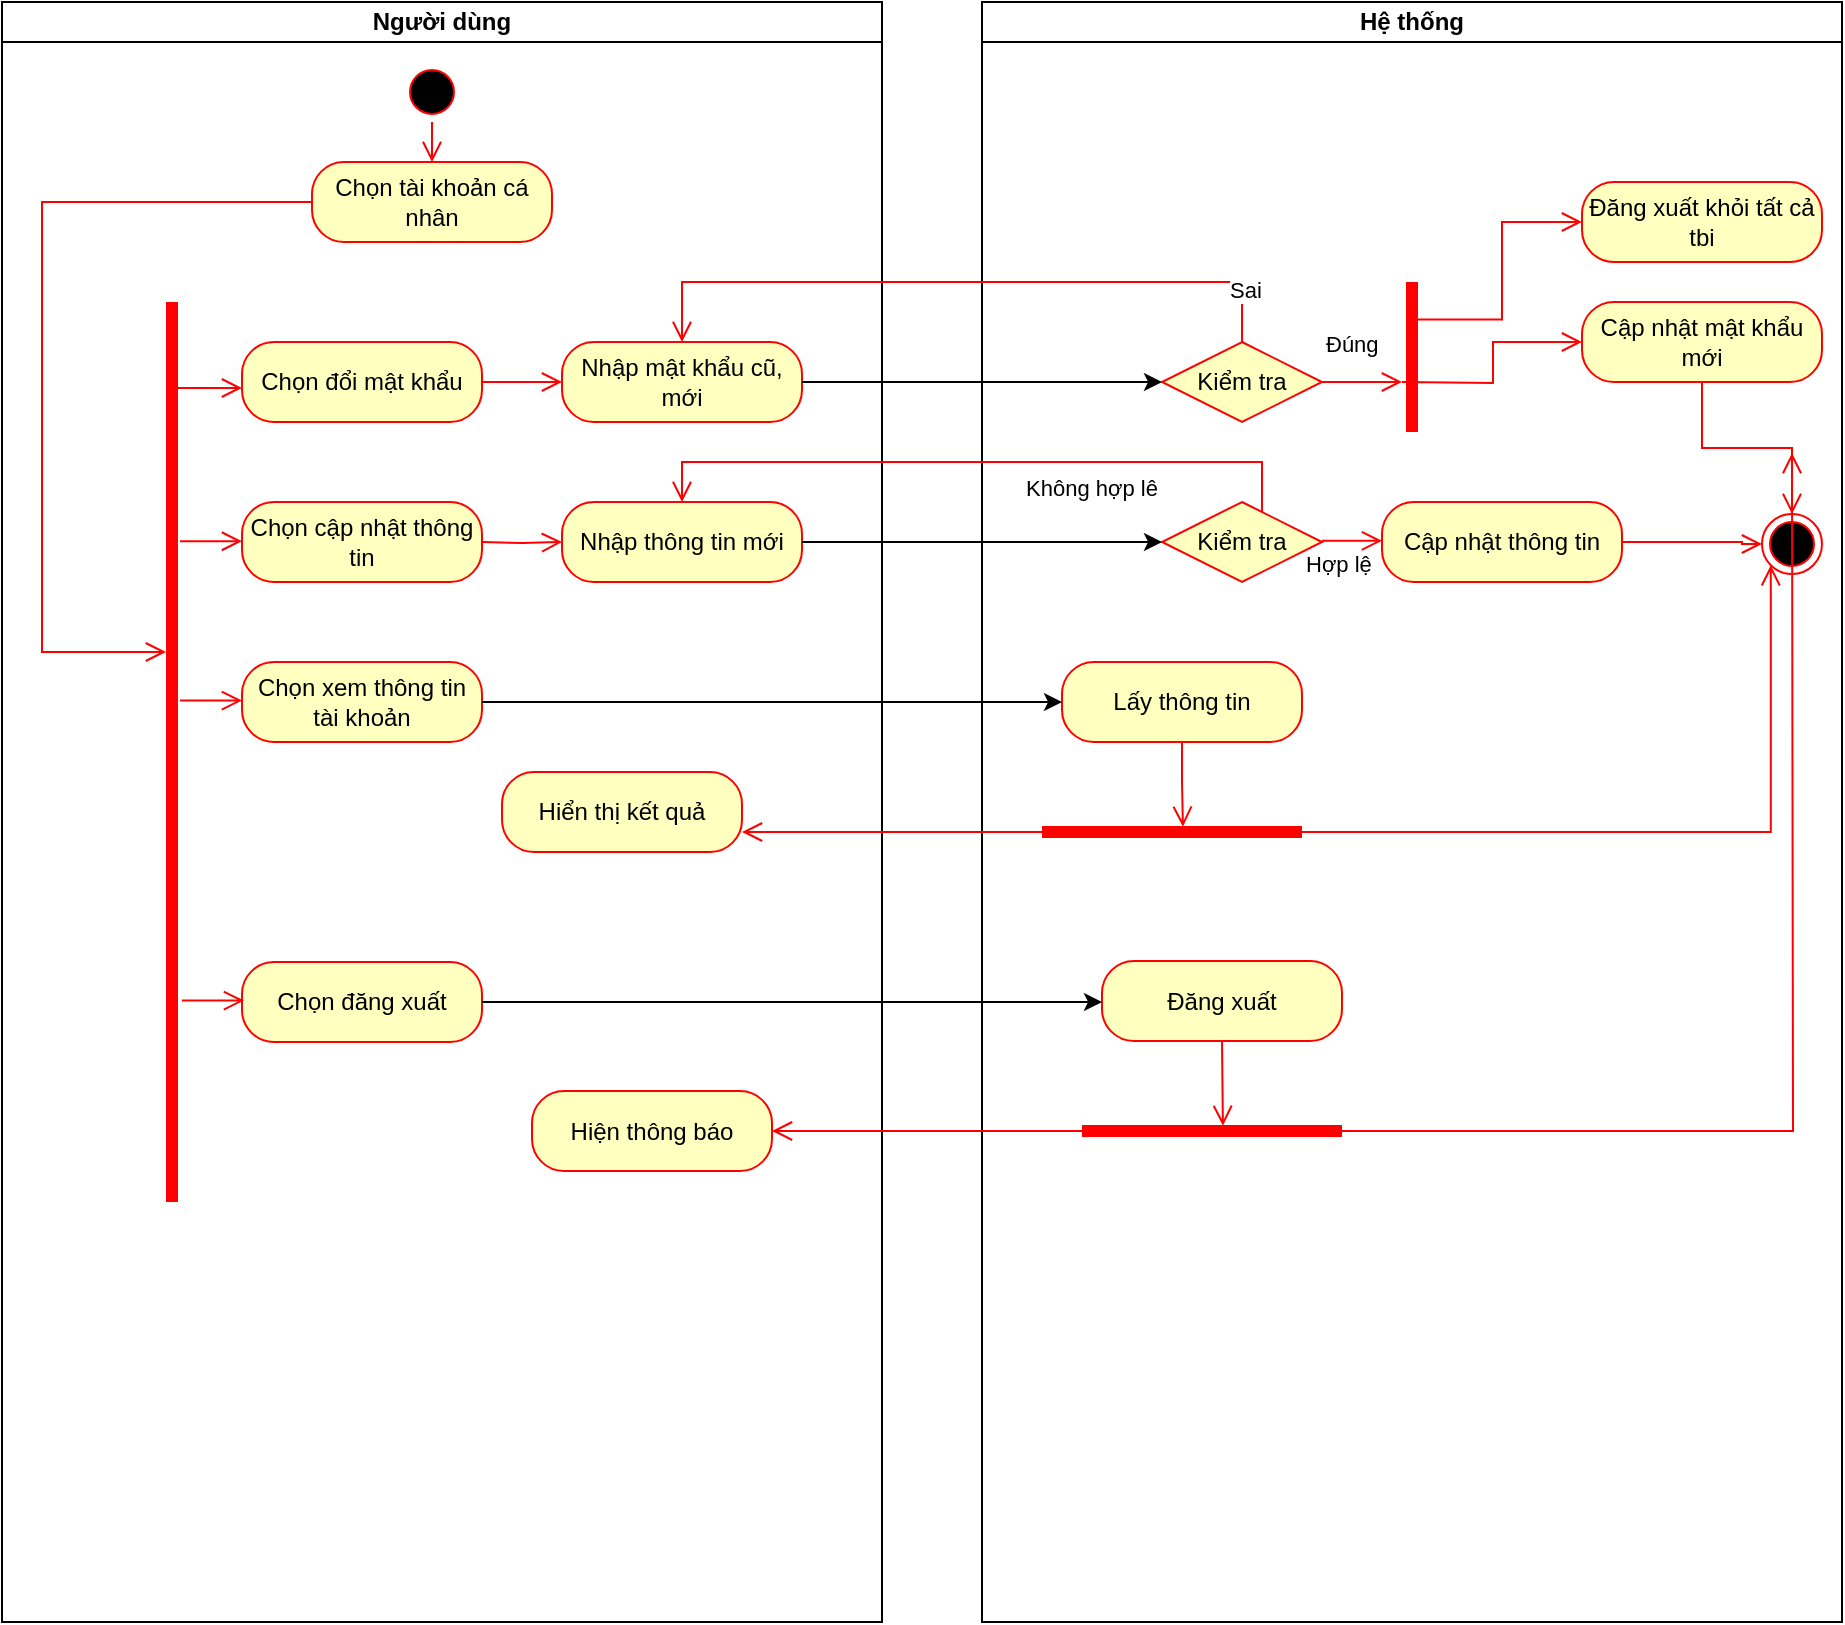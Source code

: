 <mxfile version="22.0.8" type="device">
  <diagram name="Page-1" id="erWuBqNP85IAuI-ek-J9">
    <mxGraphModel dx="1342" dy="715" grid="1" gridSize="10" guides="1" tooltips="1" connect="1" arrows="1" fold="1" page="1" pageScale="1" pageWidth="850" pageHeight="1100" math="0" shadow="0">
      <root>
        <mxCell id="0" />
        <mxCell id="1" parent="0" />
        <mxCell id="RpEWpVF97W4M8T8Iqsdj-1" value="Người dùng" style="swimlane;startSize=20;whiteSpace=wrap;html=1;" vertex="1" parent="1">
          <mxGeometry x="40" y="30" width="440" height="810" as="geometry">
            <mxRectangle x="120" y="80" width="110" height="30" as="alternateBounds" />
          </mxGeometry>
        </mxCell>
        <mxCell id="RpEWpVF97W4M8T8Iqsdj-2" value="" style="ellipse;html=1;shape=startState;fillColor=#000000;strokeColor=#ff0000;" vertex="1" parent="RpEWpVF97W4M8T8Iqsdj-1">
          <mxGeometry x="200" y="30" width="30" height="30" as="geometry" />
        </mxCell>
        <mxCell id="RpEWpVF97W4M8T8Iqsdj-3" value="" style="edgeStyle=orthogonalEdgeStyle;html=1;verticalAlign=bottom;endArrow=open;endSize=8;strokeColor=#ff0000;rounded=0;" edge="1" parent="RpEWpVF97W4M8T8Iqsdj-1" source="RpEWpVF97W4M8T8Iqsdj-2">
          <mxGeometry relative="1" as="geometry">
            <mxPoint x="215" y="80" as="targetPoint" />
          </mxGeometry>
        </mxCell>
        <mxCell id="RpEWpVF97W4M8T8Iqsdj-4" value="Chọn tài khoản cá nhân" style="rounded=1;whiteSpace=wrap;html=1;arcSize=40;fontColor=#000000;fillColor=#ffffc0;strokeColor=#ff0000;" vertex="1" parent="RpEWpVF97W4M8T8Iqsdj-1">
          <mxGeometry x="155" y="80" width="120" height="40" as="geometry" />
        </mxCell>
        <mxCell id="RpEWpVF97W4M8T8Iqsdj-5" value="" style="shape=line;html=1;strokeWidth=6;strokeColor=#ff0000;direction=south;" vertex="1" parent="RpEWpVF97W4M8T8Iqsdj-1">
          <mxGeometry x="80" y="150" width="10" height="450" as="geometry" />
        </mxCell>
        <mxCell id="RpEWpVF97W4M8T8Iqsdj-6" value="" style="edgeStyle=orthogonalEdgeStyle;html=1;verticalAlign=bottom;endArrow=open;endSize=8;strokeColor=#ff0000;rounded=0;exitX=0;exitY=0.5;exitDx=0;exitDy=0;" edge="1" parent="RpEWpVF97W4M8T8Iqsdj-1" source="RpEWpVF97W4M8T8Iqsdj-4">
          <mxGeometry relative="1" as="geometry">
            <mxPoint x="82" y="325" as="targetPoint" />
            <mxPoint x="540" y="190" as="sourcePoint" />
            <Array as="points">
              <mxPoint x="20" y="100" />
              <mxPoint x="20" y="325" />
            </Array>
          </mxGeometry>
        </mxCell>
        <mxCell id="RpEWpVF97W4M8T8Iqsdj-7" value="Chọn đổi mật khẩu" style="rounded=1;whiteSpace=wrap;html=1;arcSize=40;fontColor=#000000;fillColor=#ffffc0;strokeColor=#ff0000;" vertex="1" parent="RpEWpVF97W4M8T8Iqsdj-1">
          <mxGeometry x="120" y="170" width="120" height="40" as="geometry" />
        </mxCell>
        <mxCell id="RpEWpVF97W4M8T8Iqsdj-8" value="Chọn đăng xuất" style="rounded=1;whiteSpace=wrap;html=1;arcSize=40;fontColor=#000000;fillColor=#ffffc0;strokeColor=#ff0000;" vertex="1" parent="RpEWpVF97W4M8T8Iqsdj-1">
          <mxGeometry x="120" y="480" width="120" height="40" as="geometry" />
        </mxCell>
        <mxCell id="RpEWpVF97W4M8T8Iqsdj-9" value="" style="edgeStyle=orthogonalEdgeStyle;html=1;verticalAlign=bottom;endArrow=open;endSize=8;strokeColor=#ff0000;rounded=0;" edge="1" parent="RpEWpVF97W4M8T8Iqsdj-1">
          <mxGeometry relative="1" as="geometry">
            <mxPoint x="120" y="193" as="targetPoint" />
            <mxPoint x="85" y="193" as="sourcePoint" />
            <Array as="points">
              <mxPoint x="89" y="193" />
              <mxPoint x="105" y="193" />
              <mxPoint x="120" y="194" />
            </Array>
          </mxGeometry>
        </mxCell>
        <mxCell id="RpEWpVF97W4M8T8Iqsdj-10" value="Nhập mật khẩu cũ, mới" style="rounded=1;whiteSpace=wrap;html=1;arcSize=40;fontColor=#000000;fillColor=#ffffc0;strokeColor=#ff0000;" vertex="1" parent="RpEWpVF97W4M8T8Iqsdj-1">
          <mxGeometry x="280" y="170" width="120" height="40" as="geometry" />
        </mxCell>
        <mxCell id="RpEWpVF97W4M8T8Iqsdj-11" value="" style="edgeStyle=orthogonalEdgeStyle;html=1;verticalAlign=bottom;endArrow=open;endSize=8;strokeColor=#ff0000;rounded=0;exitX=1;exitY=0.5;exitDx=0;exitDy=0;entryX=0;entryY=0.5;entryDx=0;entryDy=0;" edge="1" parent="RpEWpVF97W4M8T8Iqsdj-1" source="RpEWpVF97W4M8T8Iqsdj-7" target="RpEWpVF97W4M8T8Iqsdj-10">
          <mxGeometry relative="1" as="geometry">
            <mxPoint x="130" y="203" as="targetPoint" />
            <mxPoint x="99" y="203" as="sourcePoint" />
          </mxGeometry>
        </mxCell>
        <mxCell id="RpEWpVF97W4M8T8Iqsdj-12" value="" style="edgeStyle=orthogonalEdgeStyle;html=1;verticalAlign=bottom;endArrow=open;endSize=8;strokeColor=#ff0000;rounded=0;exitX=1;exitY=0.5;exitDx=0;exitDy=0;entryX=0;entryY=0.5;entryDx=0;entryDy=0;" edge="1" parent="RpEWpVF97W4M8T8Iqsdj-1" target="RpEWpVF97W4M8T8Iqsdj-13">
          <mxGeometry relative="1" as="geometry">
            <mxPoint x="130" y="283" as="targetPoint" />
            <mxPoint x="240" y="270" as="sourcePoint" />
          </mxGeometry>
        </mxCell>
        <mxCell id="RpEWpVF97W4M8T8Iqsdj-13" value="Nhập thông tin mới" style="rounded=1;whiteSpace=wrap;html=1;arcSize=40;fontColor=#000000;fillColor=#ffffc0;strokeColor=#ff0000;" vertex="1" parent="RpEWpVF97W4M8T8Iqsdj-1">
          <mxGeometry x="280" y="250" width="120" height="40" as="geometry" />
        </mxCell>
        <mxCell id="RpEWpVF97W4M8T8Iqsdj-16" value="" style="edgeStyle=orthogonalEdgeStyle;html=1;verticalAlign=bottom;endArrow=open;endSize=8;strokeColor=#ff0000;rounded=0;exitX=0.119;exitY=0.125;exitDx=0;exitDy=0;exitPerimeter=0;" edge="1" parent="RpEWpVF97W4M8T8Iqsdj-1">
          <mxGeometry relative="1" as="geometry">
            <mxPoint x="120" y="269.63" as="targetPoint" />
            <mxPoint x="89" y="269.63" as="sourcePoint" />
          </mxGeometry>
        </mxCell>
        <mxCell id="RpEWpVF97W4M8T8Iqsdj-17" value="Chọn cập nhật thông tin" style="rounded=1;whiteSpace=wrap;html=1;arcSize=40;fontColor=#000000;fillColor=#ffffc0;strokeColor=#ff0000;" vertex="1" parent="RpEWpVF97W4M8T8Iqsdj-1">
          <mxGeometry x="120" y="250" width="120" height="40" as="geometry" />
        </mxCell>
        <mxCell id="RpEWpVF97W4M8T8Iqsdj-18" value="" style="edgeStyle=orthogonalEdgeStyle;html=1;verticalAlign=bottom;endArrow=open;endSize=8;strokeColor=#ff0000;rounded=0;exitX=0.119;exitY=0.125;exitDx=0;exitDy=0;exitPerimeter=0;" edge="1" parent="RpEWpVF97W4M8T8Iqsdj-1">
          <mxGeometry relative="1" as="geometry">
            <mxPoint x="121" y="499.29" as="targetPoint" />
            <mxPoint x="90" y="499.29" as="sourcePoint" />
          </mxGeometry>
        </mxCell>
        <mxCell id="RpEWpVF97W4M8T8Iqsdj-19" value="Chọn xem thông tin tài khoản" style="rounded=1;whiteSpace=wrap;html=1;arcSize=40;fontColor=#000000;fillColor=#ffffc0;strokeColor=#ff0000;" vertex="1" parent="RpEWpVF97W4M8T8Iqsdj-1">
          <mxGeometry x="120" y="330" width="120" height="40" as="geometry" />
        </mxCell>
        <mxCell id="RpEWpVF97W4M8T8Iqsdj-22" value="" style="edgeStyle=orthogonalEdgeStyle;html=1;verticalAlign=bottom;endArrow=open;endSize=8;strokeColor=#ff0000;rounded=0;exitX=0.119;exitY=0.125;exitDx=0;exitDy=0;exitPerimeter=0;" edge="1" parent="RpEWpVF97W4M8T8Iqsdj-1">
          <mxGeometry relative="1" as="geometry">
            <mxPoint x="120" y="349.29" as="targetPoint" />
            <mxPoint x="89" y="349.29" as="sourcePoint" />
          </mxGeometry>
        </mxCell>
        <mxCell id="RpEWpVF97W4M8T8Iqsdj-27" value="Hiển thị kết quả" style="rounded=1;whiteSpace=wrap;html=1;arcSize=40;fontColor=#000000;fillColor=#ffffc0;strokeColor=#ff0000;" vertex="1" parent="RpEWpVF97W4M8T8Iqsdj-1">
          <mxGeometry x="250" y="385" width="120" height="40" as="geometry" />
        </mxCell>
        <mxCell id="RpEWpVF97W4M8T8Iqsdj-81" value="Hiện thông báo" style="rounded=1;whiteSpace=wrap;html=1;arcSize=40;fontColor=#000000;fillColor=#ffffc0;strokeColor=#ff0000;" vertex="1" parent="RpEWpVF97W4M8T8Iqsdj-1">
          <mxGeometry x="265" y="544.5" width="120" height="40" as="geometry" />
        </mxCell>
        <mxCell id="RpEWpVF97W4M8T8Iqsdj-28" value="Hệ thống" style="swimlane;startSize=20;whiteSpace=wrap;html=1;" vertex="1" parent="1">
          <mxGeometry x="530" y="30" width="430" height="810" as="geometry">
            <mxRectangle x="400" y="80" width="90" height="30" as="alternateBounds" />
          </mxGeometry>
        </mxCell>
        <mxCell id="RpEWpVF97W4M8T8Iqsdj-29" value="" style="ellipse;html=1;shape=endState;fillColor=#000000;strokeColor=#ff0000;" vertex="1" parent="RpEWpVF97W4M8T8Iqsdj-28">
          <mxGeometry x="390" y="256" width="30" height="30" as="geometry" />
        </mxCell>
        <mxCell id="RpEWpVF97W4M8T8Iqsdj-30" value="Kiểm tra" style="rhombus;whiteSpace=wrap;html=1;fontColor=#000000;fillColor=#ffffc0;strokeColor=#ff0000;" vertex="1" parent="RpEWpVF97W4M8T8Iqsdj-28">
          <mxGeometry x="90" y="170" width="80" height="40" as="geometry" />
        </mxCell>
        <mxCell id="RpEWpVF97W4M8T8Iqsdj-31" value="Đúng" style="edgeStyle=orthogonalEdgeStyle;html=1;align=left;verticalAlign=bottom;endArrow=open;endSize=8;strokeColor=#ff0000;rounded=0;exitX=1;exitY=0.5;exitDx=0;exitDy=0;" edge="1" parent="RpEWpVF97W4M8T8Iqsdj-28" source="RpEWpVF97W4M8T8Iqsdj-30" target="RpEWpVF97W4M8T8Iqsdj-55">
          <mxGeometry x="-1" y="10" relative="1" as="geometry">
            <mxPoint x="170" y="110" as="targetPoint" />
            <Array as="points">
              <mxPoint x="190" y="190" />
              <mxPoint x="190" y="190" />
            </Array>
            <mxPoint as="offset" />
          </mxGeometry>
        </mxCell>
        <mxCell id="RpEWpVF97W4M8T8Iqsdj-32" value="Cập nhật mật khẩu mới" style="rounded=1;whiteSpace=wrap;html=1;arcSize=40;fontColor=#000000;fillColor=#ffffc0;strokeColor=#ff0000;" vertex="1" parent="RpEWpVF97W4M8T8Iqsdj-28">
          <mxGeometry x="300" y="150" width="120" height="40" as="geometry" />
        </mxCell>
        <mxCell id="RpEWpVF97W4M8T8Iqsdj-33" value="Kiểm tra" style="rhombus;whiteSpace=wrap;html=1;fontColor=#000000;fillColor=#ffffc0;strokeColor=#ff0000;" vertex="1" parent="RpEWpVF97W4M8T8Iqsdj-28">
          <mxGeometry x="90" y="250" width="80" height="40" as="geometry" />
        </mxCell>
        <mxCell id="RpEWpVF97W4M8T8Iqsdj-36" value="" style="edgeStyle=orthogonalEdgeStyle;html=1;align=left;verticalAlign=bottom;endArrow=open;endSize=8;strokeColor=#ff0000;rounded=0;entryX=0;entryY=0.5;entryDx=0;entryDy=0;exitX=1;exitY=0.5;exitDx=0;exitDy=0;" edge="1" parent="RpEWpVF97W4M8T8Iqsdj-28" source="RpEWpVF97W4M8T8Iqsdj-39" target="RpEWpVF97W4M8T8Iqsdj-29">
          <mxGeometry x="-1" y="10" relative="1" as="geometry">
            <mxPoint x="380" y="329.29" as="targetPoint" />
            <mxPoint x="330" y="330" as="sourcePoint" />
            <Array as="points">
              <mxPoint x="380" y="271" />
            </Array>
            <mxPoint as="offset" />
          </mxGeometry>
        </mxCell>
        <mxCell id="RpEWpVF97W4M8T8Iqsdj-37" value="" style="edgeStyle=orthogonalEdgeStyle;html=1;align=left;verticalAlign=bottom;endArrow=open;endSize=8;strokeColor=#ff0000;rounded=0;entryX=0.5;entryY=1;entryDx=0;entryDy=0;exitX=1;exitY=0.5;exitDx=0;exitDy=0;exitPerimeter=0;" edge="1" parent="RpEWpVF97W4M8T8Iqsdj-28" source="RpEWpVF97W4M8T8Iqsdj-79">
          <mxGeometry x="-1" y="10" relative="1" as="geometry">
            <mxPoint x="405" y="225.5" as="targetPoint" />
            <mxPoint x="320" y="608.78" as="sourcePoint" />
            <Array as="points" />
            <mxPoint as="offset" />
          </mxGeometry>
        </mxCell>
        <mxCell id="RpEWpVF97W4M8T8Iqsdj-38" value="Hợp lệ" style="edgeStyle=orthogonalEdgeStyle;html=1;align=left;verticalAlign=bottom;endArrow=open;endSize=8;strokeColor=#ff0000;rounded=0;entryX=0;entryY=0.5;entryDx=0;entryDy=0;exitX=1;exitY=0.5;exitDx=0;exitDy=0;" edge="1" parent="RpEWpVF97W4M8T8Iqsdj-28">
          <mxGeometry x="-1" y="-23" relative="1" as="geometry">
            <mxPoint x="200" y="269.38" as="targetPoint" />
            <mxPoint x="170" y="269.38" as="sourcePoint" />
            <Array as="points">
              <mxPoint x="200" y="269.38" />
            </Array>
            <mxPoint x="-10" y="-2" as="offset" />
          </mxGeometry>
        </mxCell>
        <mxCell id="RpEWpVF97W4M8T8Iqsdj-39" value="Cập nhật thông tin" style="rounded=1;whiteSpace=wrap;html=1;arcSize=40;fontColor=#000000;fillColor=#ffffc0;strokeColor=#ff0000;" vertex="1" parent="RpEWpVF97W4M8T8Iqsdj-28">
          <mxGeometry x="200" y="250" width="120" height="40" as="geometry" />
        </mxCell>
        <mxCell id="RpEWpVF97W4M8T8Iqsdj-40" value="Lấy thông tin" style="rounded=1;whiteSpace=wrap;html=1;arcSize=40;fontColor=#000000;fillColor=#ffffc0;strokeColor=#ff0000;" vertex="1" parent="RpEWpVF97W4M8T8Iqsdj-28">
          <mxGeometry x="40" y="330" width="120" height="40" as="geometry" />
        </mxCell>
        <mxCell id="RpEWpVF97W4M8T8Iqsdj-55" value="" style="shape=line;html=1;strokeWidth=6;strokeColor=#ff0000;direction=north;" vertex="1" parent="RpEWpVF97W4M8T8Iqsdj-28">
          <mxGeometry x="210" y="140" width="10" height="75" as="geometry" />
        </mxCell>
        <mxCell id="RpEWpVF97W4M8T8Iqsdj-65" value="" style="edgeStyle=orthogonalEdgeStyle;html=1;verticalAlign=bottom;endArrow=open;endSize=8;strokeColor=#ff0000;rounded=0;entryX=0;entryY=0.5;entryDx=0;entryDy=0;" edge="1" parent="RpEWpVF97W4M8T8Iqsdj-28" target="RpEWpVF97W4M8T8Iqsdj-32">
          <mxGeometry relative="1" as="geometry">
            <mxPoint x="360" y="90" as="targetPoint" />
            <mxPoint x="210" y="190" as="sourcePoint" />
          </mxGeometry>
        </mxCell>
        <mxCell id="RpEWpVF97W4M8T8Iqsdj-66" value="Đăng xuất khỏi tất cả tbi" style="rounded=1;whiteSpace=wrap;html=1;arcSize=40;fontColor=#000000;fillColor=#ffffc0;strokeColor=#ff0000;" vertex="1" parent="RpEWpVF97W4M8T8Iqsdj-28">
          <mxGeometry x="300" y="90" width="120" height="40" as="geometry" />
        </mxCell>
        <mxCell id="RpEWpVF97W4M8T8Iqsdj-68" value="" style="edgeStyle=orthogonalEdgeStyle;html=1;verticalAlign=bottom;endArrow=open;endSize=8;strokeColor=#ff0000;rounded=0;entryX=0;entryY=0.5;entryDx=0;entryDy=0;exitX=0.75;exitY=0.5;exitDx=0;exitDy=0;exitPerimeter=0;" edge="1" parent="RpEWpVF97W4M8T8Iqsdj-28" source="RpEWpVF97W4M8T8Iqsdj-55" target="RpEWpVF97W4M8T8Iqsdj-66">
          <mxGeometry relative="1" as="geometry">
            <mxPoint x="310" y="180" as="targetPoint" />
            <mxPoint x="220" y="200" as="sourcePoint" />
          </mxGeometry>
        </mxCell>
        <mxCell id="RpEWpVF97W4M8T8Iqsdj-69" value="" style="edgeStyle=orthogonalEdgeStyle;html=1;verticalAlign=bottom;endArrow=open;endSize=8;strokeColor=#ff0000;rounded=0;entryX=0.5;entryY=0;entryDx=0;entryDy=0;exitX=0.5;exitY=1;exitDx=0;exitDy=0;" edge="1" parent="RpEWpVF97W4M8T8Iqsdj-28" source="RpEWpVF97W4M8T8Iqsdj-32" target="RpEWpVF97W4M8T8Iqsdj-29">
          <mxGeometry relative="1" as="geometry">
            <mxPoint x="310" y="180" as="targetPoint" />
            <mxPoint x="220" y="200" as="sourcePoint" />
          </mxGeometry>
        </mxCell>
        <mxCell id="RpEWpVF97W4M8T8Iqsdj-72" value="Đăng xuất" style="rounded=1;whiteSpace=wrap;html=1;arcSize=40;fontColor=#000000;fillColor=#ffffc0;strokeColor=#ff0000;" vertex="1" parent="RpEWpVF97W4M8T8Iqsdj-28">
          <mxGeometry x="60" y="479.5" width="120" height="40" as="geometry" />
        </mxCell>
        <mxCell id="RpEWpVF97W4M8T8Iqsdj-74" value="" style="shape=line;html=1;strokeWidth=6;strokeColor=#ff0000;" vertex="1" parent="RpEWpVF97W4M8T8Iqsdj-28">
          <mxGeometry x="30" y="410" width="130" height="10" as="geometry" />
        </mxCell>
        <mxCell id="RpEWpVF97W4M8T8Iqsdj-75" value="" style="edgeStyle=orthogonalEdgeStyle;html=1;verticalAlign=bottom;endArrow=open;endSize=8;strokeColor=#ff0000;rounded=0;exitX=1;exitY=0.5;exitDx=0;exitDy=0;exitPerimeter=0;entryX=0;entryY=1;entryDx=0;entryDy=0;" edge="1" source="RpEWpVF97W4M8T8Iqsdj-74" parent="RpEWpVF97W4M8T8Iqsdj-28" target="RpEWpVF97W4M8T8Iqsdj-29">
          <mxGeometry relative="1" as="geometry">
            <mxPoint x="95" y="490" as="targetPoint" />
          </mxGeometry>
        </mxCell>
        <mxCell id="RpEWpVF97W4M8T8Iqsdj-76" value="" style="edgeStyle=orthogonalEdgeStyle;html=1;verticalAlign=bottom;endArrow=open;endSize=8;strokeColor=#ff0000;rounded=0;exitX=0.5;exitY=1;exitDx=0;exitDy=0;entryX=0.542;entryY=0.241;entryDx=0;entryDy=0;entryPerimeter=0;" edge="1" parent="RpEWpVF97W4M8T8Iqsdj-28" source="RpEWpVF97W4M8T8Iqsdj-40" target="RpEWpVF97W4M8T8Iqsdj-74">
          <mxGeometry relative="1" as="geometry">
            <mxPoint x="210" y="410" as="targetPoint" />
            <mxPoint x="210" y="340" as="sourcePoint" />
          </mxGeometry>
        </mxCell>
        <mxCell id="RpEWpVF97W4M8T8Iqsdj-78" value="" style="edgeStyle=orthogonalEdgeStyle;html=1;verticalAlign=bottom;endArrow=open;endSize=8;strokeColor=#ff0000;rounded=0;exitX=0.5;exitY=1;exitDx=0;exitDy=0;entryX=0.542;entryY=0.241;entryDx=0;entryDy=0;entryPerimeter=0;" edge="1" target="RpEWpVF97W4M8T8Iqsdj-79" parent="RpEWpVF97W4M8T8Iqsdj-28">
          <mxGeometry relative="1" as="geometry">
            <mxPoint x="230" y="559.5" as="targetPoint" />
            <mxPoint x="120" y="519.5" as="sourcePoint" />
          </mxGeometry>
        </mxCell>
        <mxCell id="RpEWpVF97W4M8T8Iqsdj-79" value="" style="shape=line;html=1;strokeWidth=6;strokeColor=#ff0000;" vertex="1" parent="RpEWpVF97W4M8T8Iqsdj-28">
          <mxGeometry x="50" y="559.5" width="130" height="10" as="geometry" />
        </mxCell>
        <mxCell id="RpEWpVF97W4M8T8Iqsdj-45" value="" style="edgeStyle=orthogonalEdgeStyle;html=1;verticalAlign=bottom;endArrow=open;endSize=8;strokeColor=#ff0000;rounded=0;entryX=0.499;entryY=0.433;entryDx=0;entryDy=0;entryPerimeter=0;" edge="1" parent="1">
          <mxGeometry relative="1" as="geometry">
            <mxPoint x="579.64" y="259.33" as="targetPoint" />
            <mxPoint x="580" y="260" as="sourcePoint" />
          </mxGeometry>
        </mxCell>
        <mxCell id="RpEWpVF97W4M8T8Iqsdj-46" value="" style="edgeStyle=orthogonalEdgeStyle;rounded=0;orthogonalLoop=1;jettySize=auto;html=1;" edge="1" parent="1" source="RpEWpVF97W4M8T8Iqsdj-10">
          <mxGeometry relative="1" as="geometry">
            <mxPoint x="620" y="220" as="targetPoint" />
          </mxGeometry>
        </mxCell>
        <mxCell id="RpEWpVF97W4M8T8Iqsdj-47" value="Sai" style="edgeStyle=orthogonalEdgeStyle;html=1;align=left;verticalAlign=top;endArrow=open;endSize=8;strokeColor=#ff0000;rounded=0;entryX=0.5;entryY=0;entryDx=0;entryDy=0;" edge="1" parent="1" source="RpEWpVF97W4M8T8Iqsdj-30" target="RpEWpVF97W4M8T8Iqsdj-10">
          <mxGeometry x="-0.773" y="-10" relative="1" as="geometry">
            <mxPoint x="650" y="130" as="targetPoint" />
            <Array as="points">
              <mxPoint x="660" y="170" />
              <mxPoint x="380" y="170" />
            </Array>
            <mxPoint y="1" as="offset" />
          </mxGeometry>
        </mxCell>
        <mxCell id="RpEWpVF97W4M8T8Iqsdj-48" value="Không hợp lê" style="edgeStyle=orthogonalEdgeStyle;html=1;align=left;verticalAlign=top;endArrow=open;endSize=8;strokeColor=#ff0000;rounded=0;entryX=0.5;entryY=0;entryDx=0;entryDy=0;" edge="1" parent="1" source="RpEWpVF97W4M8T8Iqsdj-33" target="RpEWpVF97W4M8T8Iqsdj-13">
          <mxGeometry x="-0.134" relative="1" as="geometry">
            <mxPoint x="390" y="340" as="targetPoint" />
            <Array as="points">
              <mxPoint x="670" y="260" />
              <mxPoint x="380" y="260" />
            </Array>
            <mxPoint as="offset" />
          </mxGeometry>
        </mxCell>
        <mxCell id="RpEWpVF97W4M8T8Iqsdj-49" value="" style="edgeStyle=orthogonalEdgeStyle;rounded=0;orthogonalLoop=1;jettySize=auto;html=1;" edge="1" parent="1">
          <mxGeometry relative="1" as="geometry">
            <mxPoint x="440" y="300" as="sourcePoint" />
            <mxPoint x="620" y="300" as="targetPoint" />
          </mxGeometry>
        </mxCell>
        <mxCell id="RpEWpVF97W4M8T8Iqsdj-50" value="" style="edgeStyle=orthogonalEdgeStyle;rounded=0;orthogonalLoop=1;jettySize=auto;html=1;exitX=1;exitY=0.5;exitDx=0;exitDy=0;" edge="1" parent="1" source="RpEWpVF97W4M8T8Iqsdj-19" target="RpEWpVF97W4M8T8Iqsdj-40">
          <mxGeometry relative="1" as="geometry">
            <mxPoint x="440" y="380" as="sourcePoint" />
          </mxGeometry>
        </mxCell>
        <mxCell id="RpEWpVF97W4M8T8Iqsdj-73" value="" style="edgeStyle=orthogonalEdgeStyle;rounded=0;orthogonalLoop=1;jettySize=auto;html=1;" edge="1" parent="1" source="RpEWpVF97W4M8T8Iqsdj-8">
          <mxGeometry relative="1" as="geometry">
            <mxPoint x="590" y="530" as="targetPoint" />
          </mxGeometry>
        </mxCell>
        <mxCell id="RpEWpVF97W4M8T8Iqsdj-77" value="" style="edgeStyle=orthogonalEdgeStyle;html=1;verticalAlign=bottom;endArrow=open;endSize=8;strokeColor=#ff0000;rounded=0;exitX=0;exitY=0.5;exitDx=0;exitDy=0;entryX=1;entryY=0.75;entryDx=0;entryDy=0;exitPerimeter=0;" edge="1" parent="1" source="RpEWpVF97W4M8T8Iqsdj-74" target="RpEWpVF97W4M8T8Iqsdj-27">
          <mxGeometry relative="1" as="geometry">
            <mxPoint x="440" y="482" as="targetPoint" />
            <mxPoint x="440" y="440" as="sourcePoint" />
          </mxGeometry>
        </mxCell>
        <mxCell id="RpEWpVF97W4M8T8Iqsdj-80" value="" style="edgeStyle=orthogonalEdgeStyle;html=1;verticalAlign=bottom;endArrow=open;endSize=8;strokeColor=#ff0000;rounded=0;exitX=0;exitY=0.5;exitDx=0;exitDy=0;entryX=1;entryY=0.5;entryDx=0;entryDy=0;exitPerimeter=0;" edge="1" target="RpEWpVF97W4M8T8Iqsdj-81" parent="1" source="RpEWpVF97W4M8T8Iqsdj-79">
          <mxGeometry relative="1" as="geometry">
            <mxPoint x="450" y="626.5" as="targetPoint" />
            <mxPoint x="570" y="589.5" as="sourcePoint" />
          </mxGeometry>
        </mxCell>
      </root>
    </mxGraphModel>
  </diagram>
</mxfile>
